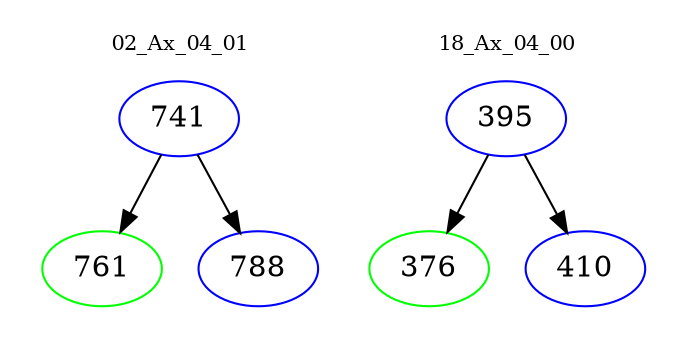 digraph{
subgraph cluster_0 {
color = white
label = "02_Ax_04_01";
fontsize=10;
T0_741 [label="741", color="blue"]
T0_741 -> T0_761 [color="black"]
T0_761 [label="761", color="green"]
T0_741 -> T0_788 [color="black"]
T0_788 [label="788", color="blue"]
}
subgraph cluster_1 {
color = white
label = "18_Ax_04_00";
fontsize=10;
T1_395 [label="395", color="blue"]
T1_395 -> T1_376 [color="black"]
T1_376 [label="376", color="green"]
T1_395 -> T1_410 [color="black"]
T1_410 [label="410", color="blue"]
}
}
